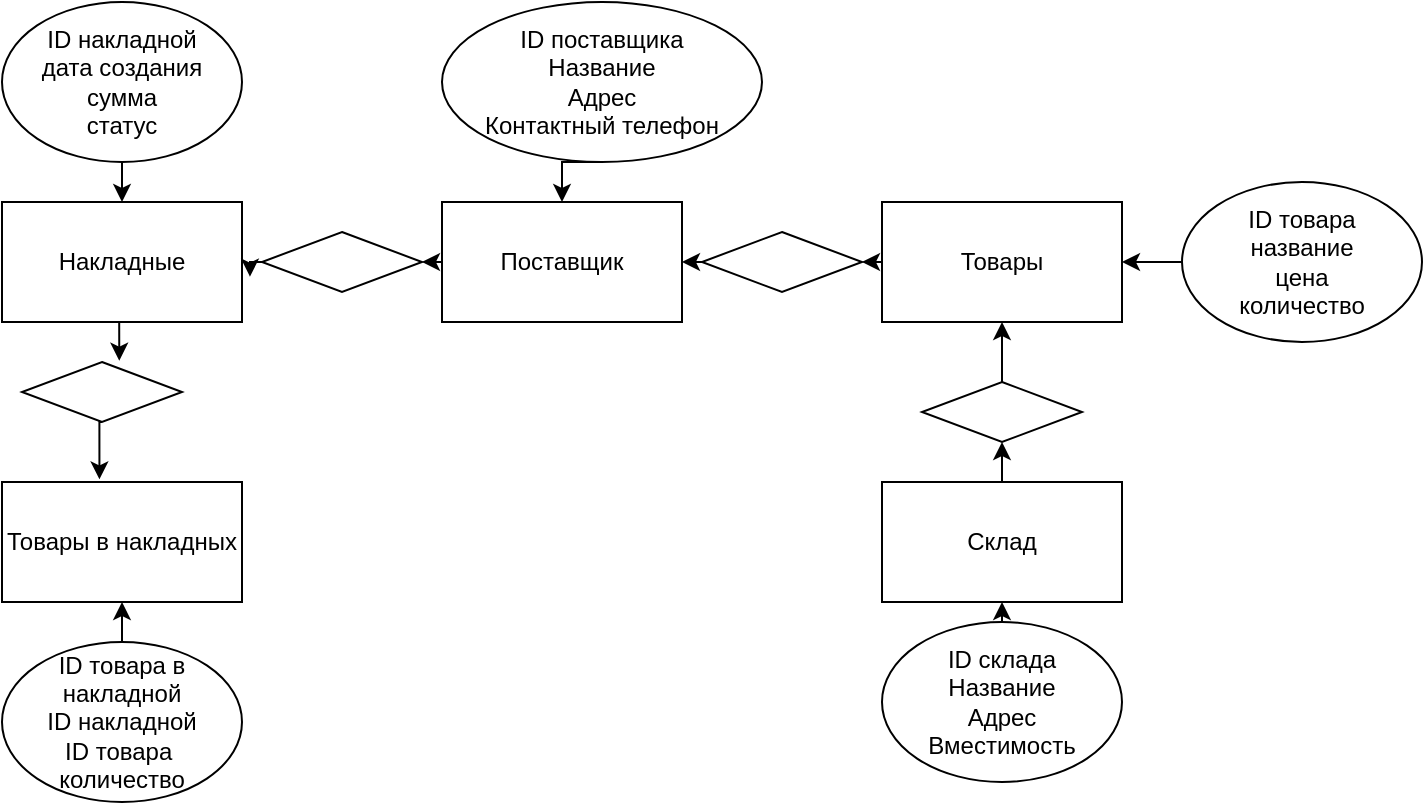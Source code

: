 <mxfile version="23.1.2" type="github">
  <diagram id="R2lEEEUBdFMjLlhIrx00" name="Page-1">
    <mxGraphModel dx="794" dy="1565" grid="1" gridSize="10" guides="1" tooltips="1" connect="1" arrows="1" fold="1" page="1" pageScale="1" pageWidth="850" pageHeight="1100" math="0" shadow="0" extFonts="Permanent Marker^https://fonts.googleapis.com/css?family=Permanent+Marker">
      <root>
        <mxCell id="0" />
        <mxCell id="1" parent="0" />
        <mxCell id="KIhSotyc4KXOU1gQnIl4-21" style="edgeStyle=orthogonalEdgeStyle;rounded=0;orthogonalLoop=1;jettySize=auto;html=1;exitX=0;exitY=0.5;exitDx=0;exitDy=0;entryX=1;entryY=0.5;entryDx=0;entryDy=0;" edge="1" parent="1" source="KIhSotyc4KXOU1gQnIl4-2" target="KIhSotyc4KXOU1gQnIl4-10">
          <mxGeometry relative="1" as="geometry" />
        </mxCell>
        <mxCell id="KIhSotyc4KXOU1gQnIl4-2" value="Товары" style="rounded=0;whiteSpace=wrap;html=1;" vertex="1" parent="1">
          <mxGeometry x="560" y="20" width="120" height="60" as="geometry" />
        </mxCell>
        <mxCell id="KIhSotyc4KXOU1gQnIl4-3" value="Накладные" style="rounded=0;whiteSpace=wrap;html=1;" vertex="1" parent="1">
          <mxGeometry x="120" y="20" width="120" height="60" as="geometry" />
        </mxCell>
        <mxCell id="KIhSotyc4KXOU1gQnIl4-4" value="Товары в накладных" style="rounded=0;whiteSpace=wrap;html=1;" vertex="1" parent="1">
          <mxGeometry x="120" y="160" width="120" height="60" as="geometry" />
        </mxCell>
        <mxCell id="KIhSotyc4KXOU1gQnIl4-19" style="edgeStyle=orthogonalEdgeStyle;rounded=0;orthogonalLoop=1;jettySize=auto;html=1;exitX=0.5;exitY=0;exitDx=0;exitDy=0;entryX=0.5;entryY=1;entryDx=0;entryDy=0;" edge="1" parent="1" source="KIhSotyc4KXOU1gQnIl4-5" target="KIhSotyc4KXOU1gQnIl4-7">
          <mxGeometry relative="1" as="geometry" />
        </mxCell>
        <mxCell id="KIhSotyc4KXOU1gQnIl4-5" value="Склад" style="rounded=0;whiteSpace=wrap;html=1;" vertex="1" parent="1">
          <mxGeometry x="560" y="160" width="120" height="60" as="geometry" />
        </mxCell>
        <mxCell id="KIhSotyc4KXOU1gQnIl4-23" style="edgeStyle=orthogonalEdgeStyle;rounded=0;orthogonalLoop=1;jettySize=auto;html=1;exitX=0;exitY=0.5;exitDx=0;exitDy=0;entryX=1;entryY=0.5;entryDx=0;entryDy=0;" edge="1" parent="1" source="KIhSotyc4KXOU1gQnIl4-6" target="KIhSotyc4KXOU1gQnIl4-9">
          <mxGeometry relative="1" as="geometry" />
        </mxCell>
        <mxCell id="KIhSotyc4KXOU1gQnIl4-6" value="Поставщик" style="rounded=0;whiteSpace=wrap;html=1;" vertex="1" parent="1">
          <mxGeometry x="340" y="20" width="120" height="60" as="geometry" />
        </mxCell>
        <mxCell id="KIhSotyc4KXOU1gQnIl4-20" style="edgeStyle=orthogonalEdgeStyle;rounded=0;orthogonalLoop=1;jettySize=auto;html=1;exitX=0.5;exitY=0;exitDx=0;exitDy=0;entryX=0.5;entryY=1;entryDx=0;entryDy=0;" edge="1" parent="1" source="KIhSotyc4KXOU1gQnIl4-7" target="KIhSotyc4KXOU1gQnIl4-2">
          <mxGeometry relative="1" as="geometry" />
        </mxCell>
        <mxCell id="KIhSotyc4KXOU1gQnIl4-7" value="" style="rhombus;whiteSpace=wrap;html=1;" vertex="1" parent="1">
          <mxGeometry x="580" y="110" width="80" height="30" as="geometry" />
        </mxCell>
        <mxCell id="KIhSotyc4KXOU1gQnIl4-8" value="" style="rhombus;whiteSpace=wrap;html=1;" vertex="1" parent="1">
          <mxGeometry x="130" y="100" width="80" height="30" as="geometry" />
        </mxCell>
        <mxCell id="KIhSotyc4KXOU1gQnIl4-9" value="" style="rhombus;whiteSpace=wrap;html=1;" vertex="1" parent="1">
          <mxGeometry x="250" y="35" width="80" height="30" as="geometry" />
        </mxCell>
        <mxCell id="KIhSotyc4KXOU1gQnIl4-22" style="edgeStyle=orthogonalEdgeStyle;rounded=0;orthogonalLoop=1;jettySize=auto;html=1;exitX=0;exitY=0.5;exitDx=0;exitDy=0;entryX=1;entryY=0.5;entryDx=0;entryDy=0;" edge="1" parent="1" source="KIhSotyc4KXOU1gQnIl4-10" target="KIhSotyc4KXOU1gQnIl4-6">
          <mxGeometry relative="1" as="geometry" />
        </mxCell>
        <mxCell id="KIhSotyc4KXOU1gQnIl4-10" value="" style="rhombus;whiteSpace=wrap;html=1;" vertex="1" parent="1">
          <mxGeometry x="470" y="35" width="80" height="30" as="geometry" />
        </mxCell>
        <mxCell id="KIhSotyc4KXOU1gQnIl4-30" style="edgeStyle=orthogonalEdgeStyle;rounded=0;orthogonalLoop=1;jettySize=auto;html=1;exitX=0.5;exitY=0;exitDx=0;exitDy=0;entryX=0.5;entryY=1;entryDx=0;entryDy=0;" edge="1" parent="1" source="KIhSotyc4KXOU1gQnIl4-11" target="KIhSotyc4KXOU1gQnIl4-5">
          <mxGeometry relative="1" as="geometry" />
        </mxCell>
        <mxCell id="KIhSotyc4KXOU1gQnIl4-11" value="ID склада&lt;br&gt;Название&lt;br&gt;Адрес&lt;br&gt;Вместимость" style="ellipse;whiteSpace=wrap;html=1;" vertex="1" parent="1">
          <mxGeometry x="560" y="230" width="120" height="80" as="geometry" />
        </mxCell>
        <mxCell id="KIhSotyc4KXOU1gQnIl4-29" style="edgeStyle=orthogonalEdgeStyle;rounded=0;orthogonalLoop=1;jettySize=auto;html=1;entryX=1;entryY=0.5;entryDx=0;entryDy=0;" edge="1" parent="1" source="KIhSotyc4KXOU1gQnIl4-12" target="KIhSotyc4KXOU1gQnIl4-2">
          <mxGeometry relative="1" as="geometry" />
        </mxCell>
        <mxCell id="KIhSotyc4KXOU1gQnIl4-12" value="ID товара&lt;br&gt;название&lt;br&gt;цена&lt;br&gt;количество" style="ellipse;whiteSpace=wrap;html=1;" vertex="1" parent="1">
          <mxGeometry x="710" y="10" width="120" height="80" as="geometry" />
        </mxCell>
        <mxCell id="KIhSotyc4KXOU1gQnIl4-28" style="edgeStyle=orthogonalEdgeStyle;rounded=0;orthogonalLoop=1;jettySize=auto;html=1;exitX=0.5;exitY=1;exitDx=0;exitDy=0;entryX=0.5;entryY=0;entryDx=0;entryDy=0;" edge="1" parent="1" source="KIhSotyc4KXOU1gQnIl4-13" target="KIhSotyc4KXOU1gQnIl4-6">
          <mxGeometry relative="1" as="geometry" />
        </mxCell>
        <mxCell id="KIhSotyc4KXOU1gQnIl4-13" value="ID поставщика&lt;br&gt;Название&lt;br&gt;Адрес&lt;br&gt;Контактный телефон" style="ellipse;whiteSpace=wrap;html=1;" vertex="1" parent="1">
          <mxGeometry x="340" y="-80" width="160" height="80" as="geometry" />
        </mxCell>
        <mxCell id="KIhSotyc4KXOU1gQnIl4-27" style="edgeStyle=orthogonalEdgeStyle;rounded=0;orthogonalLoop=1;jettySize=auto;html=1;exitX=0.5;exitY=1;exitDx=0;exitDy=0;entryX=0.5;entryY=0;entryDx=0;entryDy=0;" edge="1" parent="1" source="KIhSotyc4KXOU1gQnIl4-14" target="KIhSotyc4KXOU1gQnIl4-3">
          <mxGeometry relative="1" as="geometry" />
        </mxCell>
        <mxCell id="KIhSotyc4KXOU1gQnIl4-14" value="ID накладной&lt;br&gt;дата создания&lt;br&gt;сумма&lt;br&gt;статус" style="ellipse;whiteSpace=wrap;html=1;" vertex="1" parent="1">
          <mxGeometry x="120" y="-80" width="120" height="80" as="geometry" />
        </mxCell>
        <mxCell id="KIhSotyc4KXOU1gQnIl4-31" style="edgeStyle=orthogonalEdgeStyle;rounded=0;orthogonalLoop=1;jettySize=auto;html=1;exitX=0.5;exitY=0;exitDx=0;exitDy=0;entryX=0.5;entryY=1;entryDx=0;entryDy=0;" edge="1" parent="1" source="KIhSotyc4KXOU1gQnIl4-15" target="KIhSotyc4KXOU1gQnIl4-4">
          <mxGeometry relative="1" as="geometry" />
        </mxCell>
        <mxCell id="KIhSotyc4KXOU1gQnIl4-15" value="ID товара в накладной&lt;br&gt;ID накладной&lt;br&gt;ID товара&amp;nbsp;&lt;br&gt;количество" style="ellipse;whiteSpace=wrap;html=1;" vertex="1" parent="1">
          <mxGeometry x="120" y="240" width="120" height="80" as="geometry" />
        </mxCell>
        <mxCell id="KIhSotyc4KXOU1gQnIl4-24" style="edgeStyle=orthogonalEdgeStyle;rounded=0;orthogonalLoop=1;jettySize=auto;html=1;exitX=0;exitY=0.5;exitDx=0;exitDy=0;entryX=1.033;entryY=0.622;entryDx=0;entryDy=0;entryPerimeter=0;" edge="1" parent="1" source="KIhSotyc4KXOU1gQnIl4-9" target="KIhSotyc4KXOU1gQnIl4-3">
          <mxGeometry relative="1" as="geometry" />
        </mxCell>
        <mxCell id="KIhSotyc4KXOU1gQnIl4-25" style="edgeStyle=orthogonalEdgeStyle;rounded=0;orthogonalLoop=1;jettySize=auto;html=1;exitX=0.5;exitY=1;exitDx=0;exitDy=0;entryX=0.608;entryY=-0.022;entryDx=0;entryDy=0;entryPerimeter=0;" edge="1" parent="1" source="KIhSotyc4KXOU1gQnIl4-3" target="KIhSotyc4KXOU1gQnIl4-8">
          <mxGeometry relative="1" as="geometry" />
        </mxCell>
        <mxCell id="KIhSotyc4KXOU1gQnIl4-26" style="edgeStyle=orthogonalEdgeStyle;rounded=0;orthogonalLoop=1;jettySize=auto;html=1;exitX=0.5;exitY=1;exitDx=0;exitDy=0;entryX=0.406;entryY=-0.022;entryDx=0;entryDy=0;entryPerimeter=0;" edge="1" parent="1" source="KIhSotyc4KXOU1gQnIl4-8" target="KIhSotyc4KXOU1gQnIl4-4">
          <mxGeometry relative="1" as="geometry" />
        </mxCell>
      </root>
    </mxGraphModel>
  </diagram>
</mxfile>
